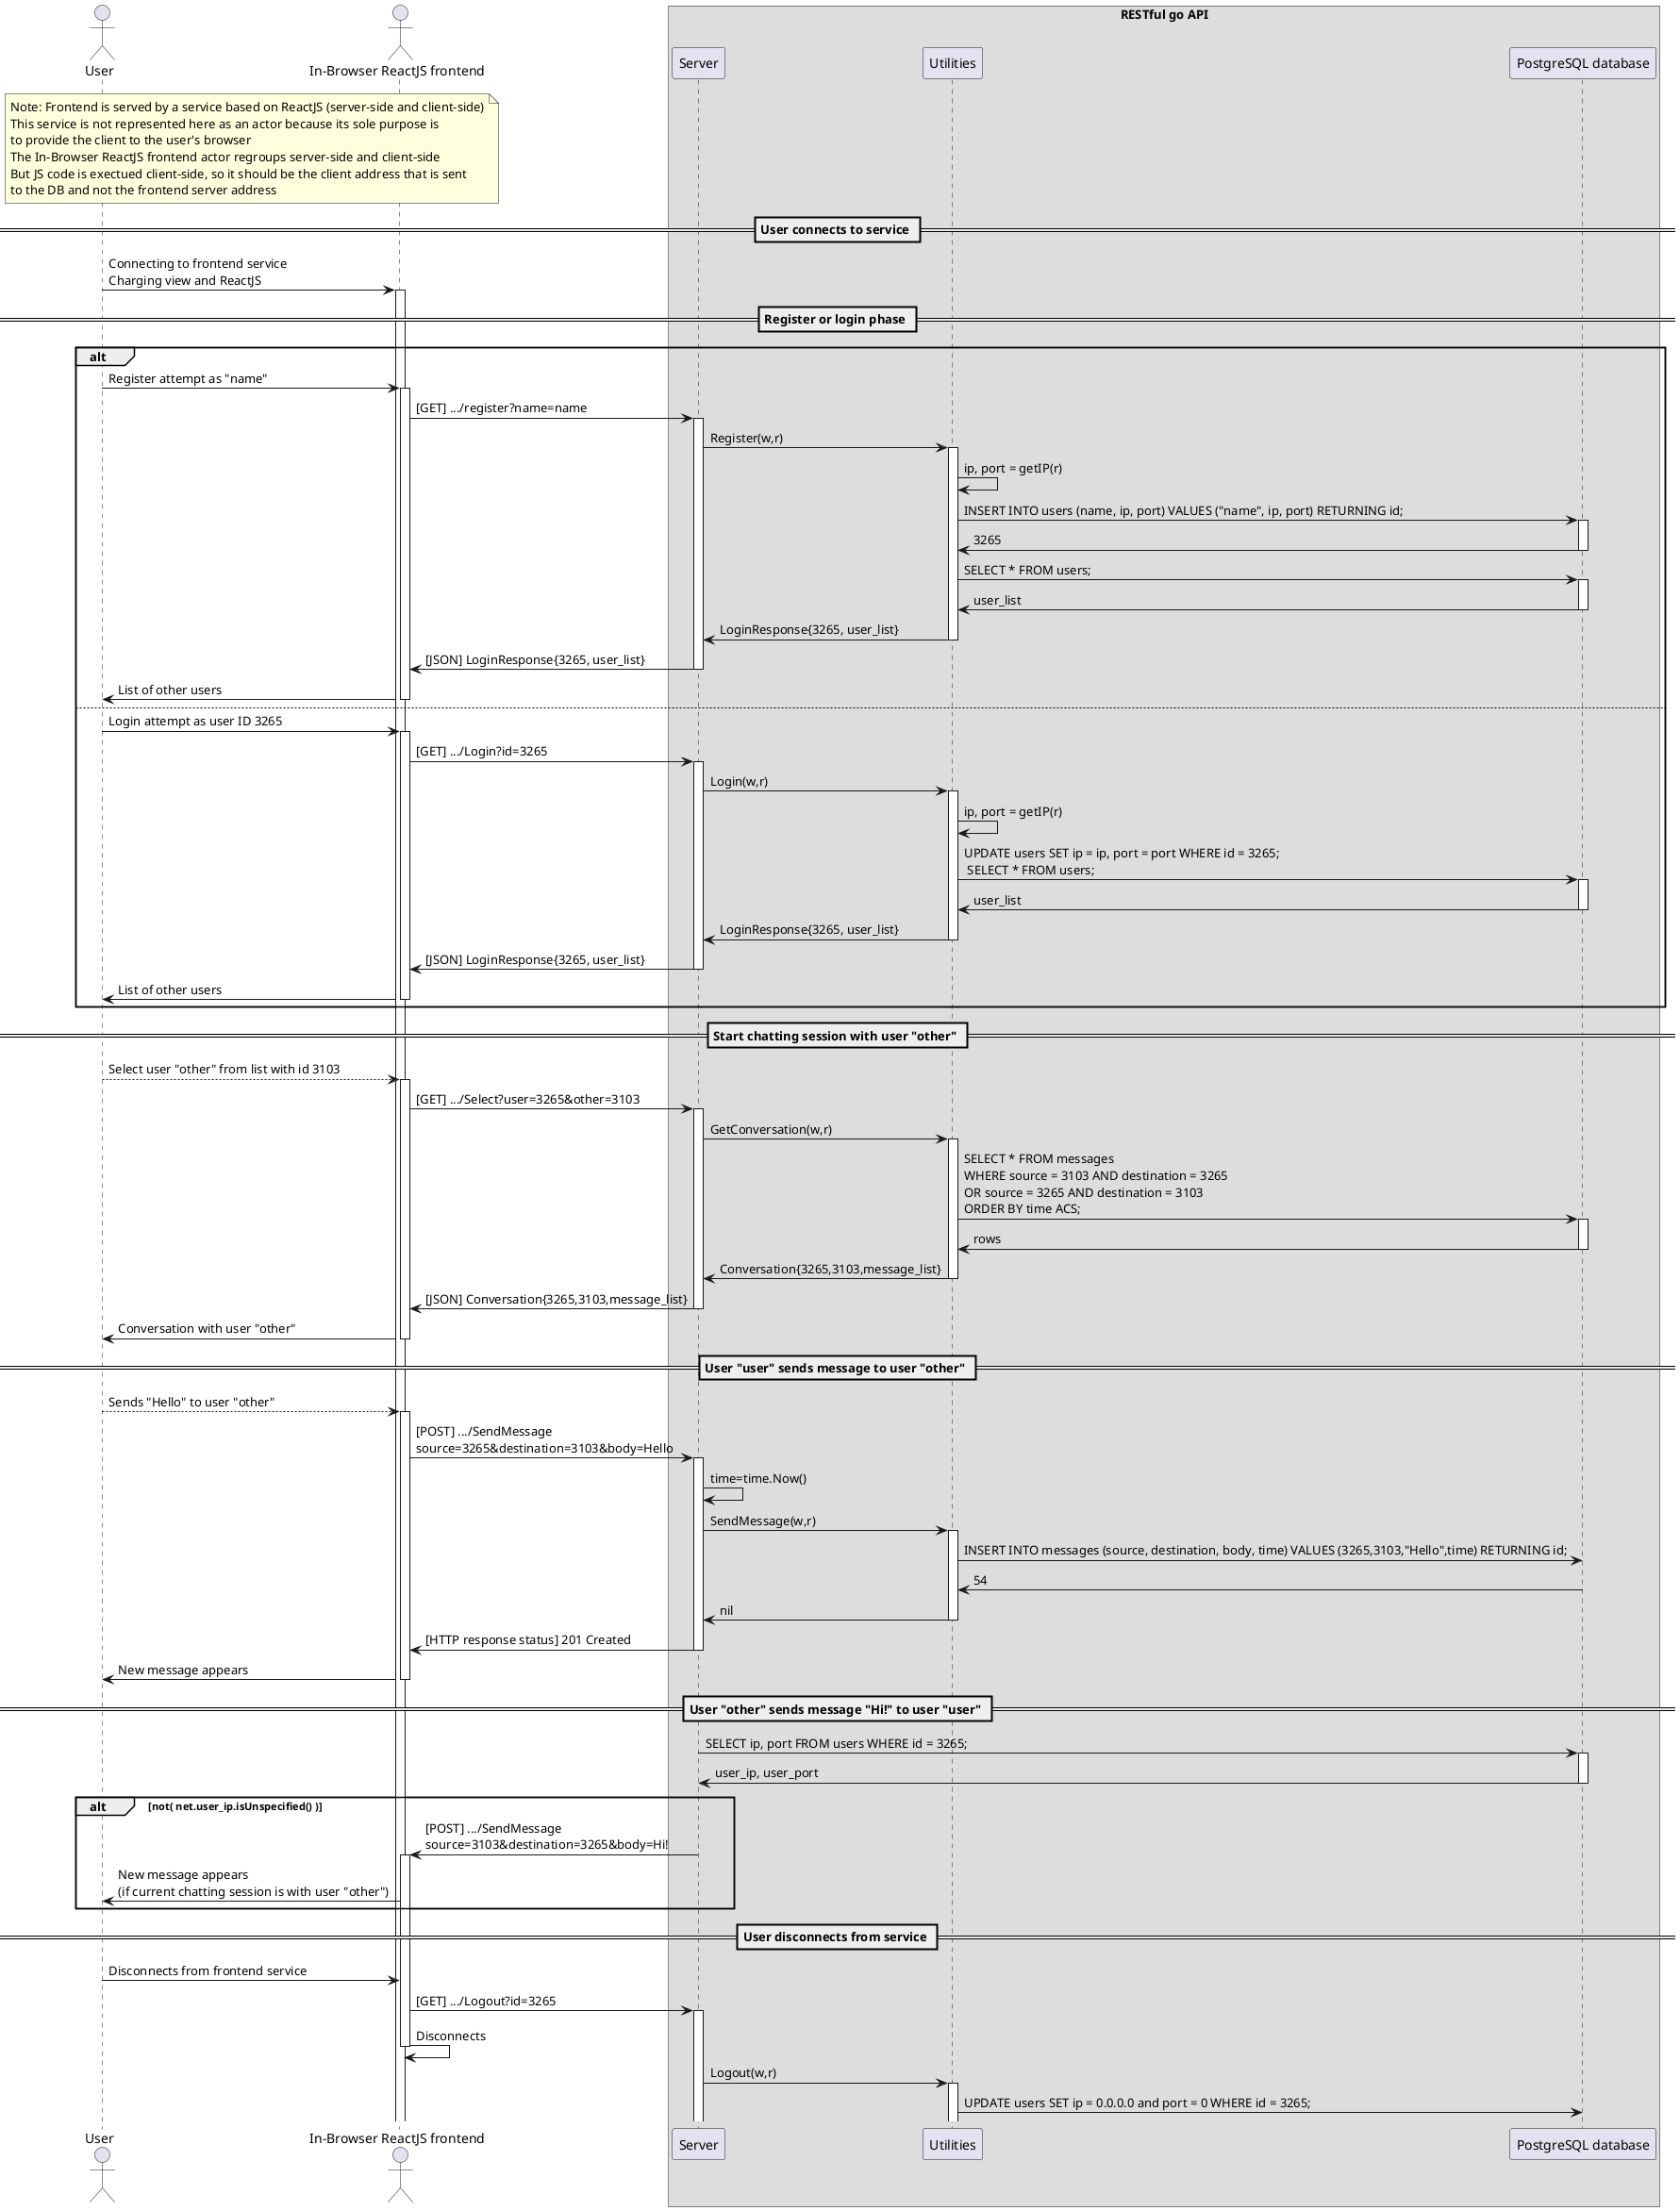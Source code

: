 @startuml  sequence_white_box 
actor User

actor "In-Browser ReactJS frontend" as front
box "RESTful go API"
  participant  "Server" as server
  participant "Utilities" as utils
  participant "PostgreSQL database" as db

end box

note over User, front : Note: Frontend is served by a service based on ReactJS (server-side and client-side)\nThis service is not represented here as an actor because its sole purpose is\nto provide the client to the user's browser\nThe In-Browser ReactJS frontend actor regroups server-side and client-side\nBut JS code is exectued client-side, so it should be the client address that is sent\nto the DB and not the frontend server address
== User connects to service ==
User -> front ++ : Connecting to frontend service\nCharging view and ReactJS
  
== Register or login phase ==
  alt
  User -> front++ : Register attempt as "name"
    front -> server++ : [GET] .../register?name=name
        server -> utils ++ : Register(w,r)
            utils -> utils : ip, port = getIP(r)
            utils -> db ++  : INSERT INTO users (name, ip, port) VALUES ("name", ip, port) RETURNING id;
            db -> utils -- : 3265
            utils -> db ++  : SELECT * FROM users;
            db -> utils -- : user_list
        utils -> server -- : LoginResponse{3265, user_list}
    server -> front -- : [JSON] LoginResponse{3265, user_list}
  front -> User -- : List of other users
  else
  User -> front++ : Login attempt as user ID 3265
    front -> server++ : [GET] .../Login?id=3265
        server -> utils ++ : Login(w,r)
            utils -> utils : ip, port = getIP(r)
            utils -> db ++  : UPDATE users SET ip = ip, port = port WHERE id = 3265;\n SELECT * FROM users;
            db -> utils -- : user_list
        utils -> server -- : LoginResponse{3265, user_list}
    server -> front -- : [JSON] LoginResponse{3265, user_list}
  front -> User -- : List of other users
  end

== Start chatting session with user "other" == 
  User --> front ++ : Select user "other" from list with id 3103
    front -> server++ : [GET] .../Select?user=3265&other=3103
        server -> utils ++ : GetConversation(w,r)
            utils -> db ++  : SELECT * FROM messages\nWHERE source = 3103 AND destination = 3265\nOR source = 3265 AND destination = 3103\nORDER BY time ACS;
            db -> utils -- : rows
        utils -> server -- : Conversation{3265,3103,message_list}
    server -> front -- : [JSON] Conversation{3265,3103,message_list}
  front -> User -- : Conversation with user "other"

== User "user" sends message to user "other" == 
  User --> front ++ : Sends "Hello" to user "other"
    front -> server++ : [POST] .../SendMessage\nsource=3265&destination=3103&body=Hello
        server -> server : time=time.Now()
        server -> utils ++ : SendMessage(w,r)
            utils -> db  : INSERT INTO messages (source, destination, body, time) VALUES (3265,3103,"Hello",time) RETURNING id;
            db -> utils -- : 54
        utils -> server -- : nil
    server -> front -- : [HTTP response status] 201 Created
  front -> User -- : New message appears

== User "other" sends message "Hi!" to user "user" ==
        server -> db ++ : SELECT ip, port FROM users WHERE id = 3265;
        db -> server -- : user_ip, user_port
        alt not( net.user_ip.isUnspecified() )
        server -> front ++ : [POST] .../SendMessage\nsource=3103&destination=3265&body=Hi!
      front -> User : New message appears\n(if current chatting session is with user "other") 
        end

== User disconnects from service ==  
User -> front : Disconnects from frontend service
front -> server++ : [GET] .../Logout?id=3265
    front -> front -- : Disconnects
    server -> utils ++ : Logout(w,r)
        utils -> db  : UPDATE users SET ip = 0.0.0.0 and port = 0 WHERE id = 3265;

@enduml